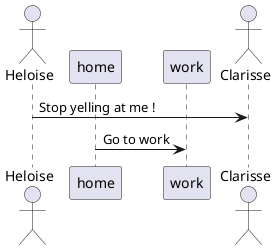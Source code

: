 @startuml
actor "Heloise" as hel
participant home
participant work
actor "Clarisse" as cla

hel -> cla : Stop yelling at me !
home -> work : Go to work

@enduml